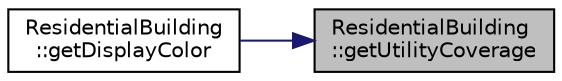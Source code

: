 digraph "ResidentialBuilding::getUtilityCoverage"
{
 // LATEX_PDF_SIZE
  edge [fontname="Helvetica",fontsize="10",labelfontname="Helvetica",labelfontsize="10"];
  node [fontname="Helvetica",fontsize="10",shape=record];
  rankdir="RL";
  Node1 [label="ResidentialBuilding\l::getUtilityCoverage",height=0.2,width=0.4,color="black", fillcolor="grey75", style="filled", fontcolor="black",tooltip="Calculates the utility coverage for this building."];
  Node1 -> Node2 [dir="back",color="midnightblue",fontsize="10",style="solid"];
  Node2 [label="ResidentialBuilding\l::getDisplayColor",height=0.2,width=0.4,color="black", fillcolor="white", style="filled",URL="$classResidentialBuilding.html#ad90cfe33e3ec74723198750728e0c118",tooltip="Gets the display color based on utility coverage."];
}
